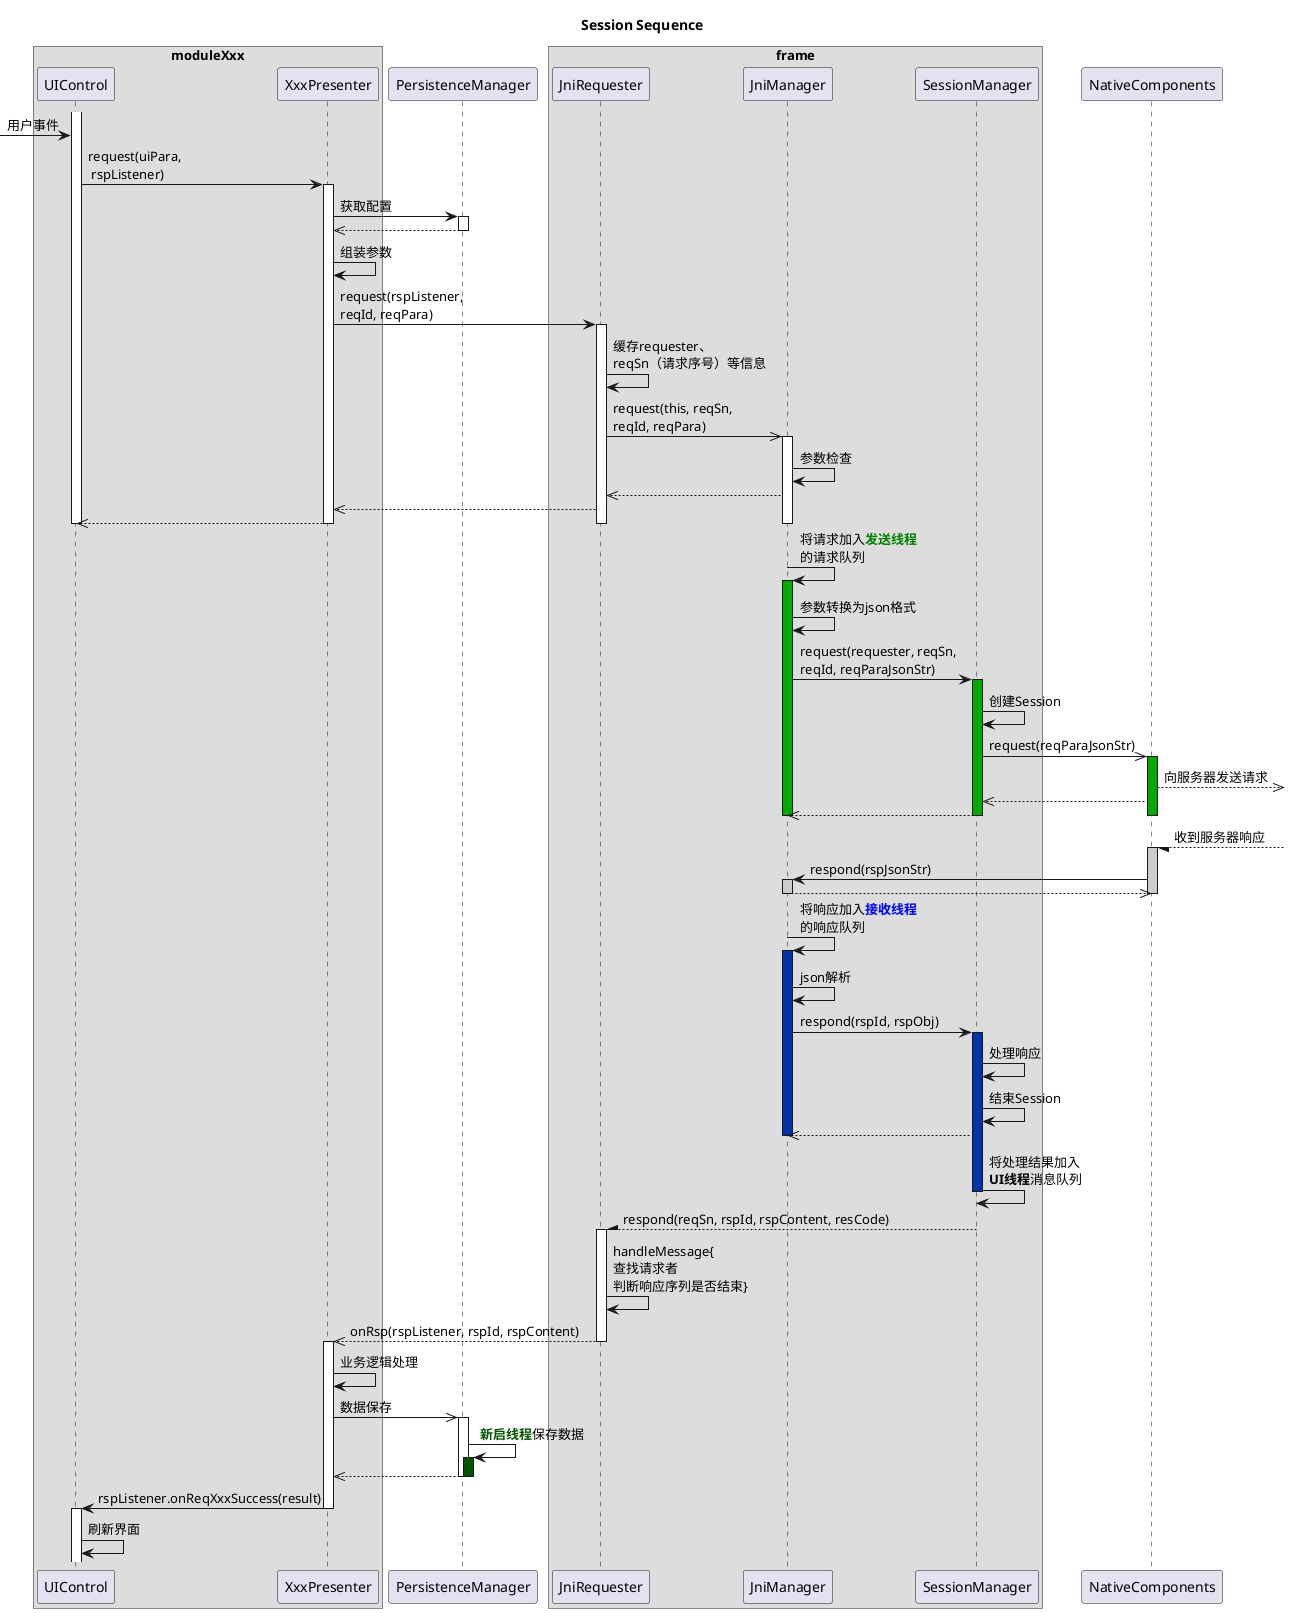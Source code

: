 @startuml
title Session Sequence

box "moduleXxx"
participant UIControl as UC
participant XxxPresenter as XP
end box

participant PersistenceManager as PM

box "frame"
participant JniRequester as JR
participant JniManager as JM
participant SessionManager as SM
end box
'participant NotifyManager as NM
'participant UnHandledRspManager as UM
'participant NotifyManager as NM
'participant NativeEmulator as NE
participant NativeComponents as NC

activate UC
[->UC:用户事件
UC -> XP: request(uiPara,\n rspListener)
activate XP

XP -> PM: 获取配置
activate PM
XP <<-- PM
deactivate PM

XP -> XP: 组装参数
XP -> JR: request(rspListener, \nreqId, reqPara)
activate JR
JR -> JR: 缓存requester、\nreqSn（请求序号）等信息
JR ->> JM: request(this, reqSn, \nreqId, reqPara)
activate JM
JM -> JM : 参数检查
JR <<-- JM
XP <<-- JR
UC <<-- XP
deactivate JM
deactivate XP
deactivate JR
deactivate UC

JM -> JM: 将请求加入<b><color:green>发送线程</color></b>\n的请求队列
activate JM #00AA00

JM -> JM: 参数转换为json格式
JM -> SM: request(requester, reqSn, \nreqId, reqParaJsonStr)
activate SM #00AA00
SM -> SM: 创建Session
SM ->> NC: request(reqParaJsonStr)
activate NC #00AA00
NC -->>]: 向服务器发送请求
SM <<-- NC
JM <<-- SM
deactivate NC
deactivate SM
deactivate JM

NC \--]:收到服务器响应
activate NC #cccccc
JM <- NC : respond(rspJsonStr)
activate JM #cccccc
JM -->> NC
deactivate JM
deactivate NC

JM -> JM : 将响应加入<b><color:blue>接收线程</color></b>\n的响应队列
activate JM #0033aa
JM -> JM : json解析
JM -> SM : respond(rspId, rspObj)
activate SM #0033aa
SM -> SM : 处理响应
SM -> SM : 结束Session
JM <<-- SM :
deactivate JM
SM -> SM : 将处理结果加入\n<b>UI线程</b>消息队列
deactivate SM

JR /-- SM : respond(reqSn, rspId, rspContent, resCode)
activate JR
JR -> JR : handleMessage{\n查找请求者\n判断响应序列是否结束}
XP <<-- JR : onRsp(rspListener, rspId, rspContent)
deactivate JR

activate XP
XP -> XP : 业务逻辑处理
XP ->> PM : 数据保存
activate PM
PM -> PM : <b><color:#005500>新启线程</color></b>保存数据
activate PM #005500
XP <<-- PM
deactivate PM
deactivate PM
UC <- XP : rspListener.onReqXxxSuccess(result)
deactivate XP
activate UC
UC -> UC : 刷新界面

@enduml